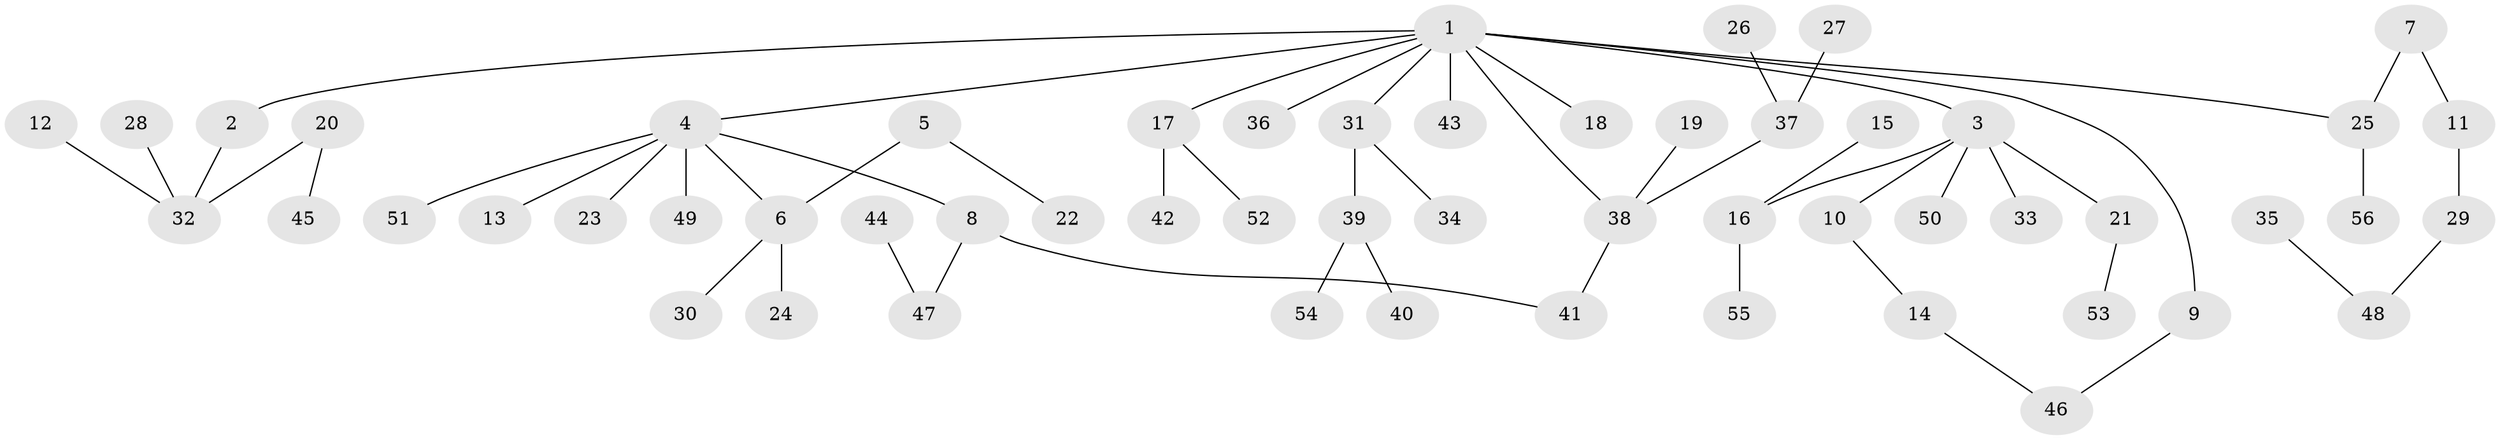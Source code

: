 // original degree distribution, {7: 0.018018018018018018, 4: 0.08108108108108109, 3: 0.14414414414414414, 2: 0.34234234234234234, 5: 0.009009009009009009, 1: 0.40540540540540543}
// Generated by graph-tools (version 1.1) at 2025/25/03/09/25 03:25:32]
// undirected, 56 vertices, 57 edges
graph export_dot {
graph [start="1"]
  node [color=gray90,style=filled];
  1;
  2;
  3;
  4;
  5;
  6;
  7;
  8;
  9;
  10;
  11;
  12;
  13;
  14;
  15;
  16;
  17;
  18;
  19;
  20;
  21;
  22;
  23;
  24;
  25;
  26;
  27;
  28;
  29;
  30;
  31;
  32;
  33;
  34;
  35;
  36;
  37;
  38;
  39;
  40;
  41;
  42;
  43;
  44;
  45;
  46;
  47;
  48;
  49;
  50;
  51;
  52;
  53;
  54;
  55;
  56;
  1 -- 2 [weight=1.0];
  1 -- 3 [weight=1.0];
  1 -- 4 [weight=1.0];
  1 -- 9 [weight=1.0];
  1 -- 17 [weight=1.0];
  1 -- 18 [weight=1.0];
  1 -- 25 [weight=1.0];
  1 -- 31 [weight=1.0];
  1 -- 36 [weight=1.0];
  1 -- 38 [weight=1.0];
  1 -- 43 [weight=1.0];
  2 -- 32 [weight=1.0];
  3 -- 10 [weight=1.0];
  3 -- 16 [weight=1.0];
  3 -- 21 [weight=1.0];
  3 -- 33 [weight=1.0];
  3 -- 50 [weight=1.0];
  4 -- 6 [weight=1.0];
  4 -- 8 [weight=1.0];
  4 -- 13 [weight=1.0];
  4 -- 23 [weight=1.0];
  4 -- 49 [weight=1.0];
  4 -- 51 [weight=1.0];
  5 -- 6 [weight=1.0];
  5 -- 22 [weight=1.0];
  6 -- 24 [weight=1.0];
  6 -- 30 [weight=1.0];
  7 -- 11 [weight=1.0];
  7 -- 25 [weight=1.0];
  8 -- 41 [weight=1.0];
  8 -- 47 [weight=1.0];
  9 -- 46 [weight=1.0];
  10 -- 14 [weight=1.0];
  11 -- 29 [weight=1.0];
  12 -- 32 [weight=1.0];
  14 -- 46 [weight=1.0];
  15 -- 16 [weight=1.0];
  16 -- 55 [weight=1.0];
  17 -- 42 [weight=1.0];
  17 -- 52 [weight=1.0];
  19 -- 38 [weight=1.0];
  20 -- 32 [weight=1.0];
  20 -- 45 [weight=1.0];
  21 -- 53 [weight=1.0];
  25 -- 56 [weight=1.0];
  26 -- 37 [weight=1.0];
  27 -- 37 [weight=1.0];
  28 -- 32 [weight=1.0];
  29 -- 48 [weight=1.0];
  31 -- 34 [weight=1.0];
  31 -- 39 [weight=1.0];
  35 -- 48 [weight=1.0];
  37 -- 38 [weight=1.0];
  38 -- 41 [weight=1.0];
  39 -- 40 [weight=1.0];
  39 -- 54 [weight=1.0];
  44 -- 47 [weight=1.0];
}
